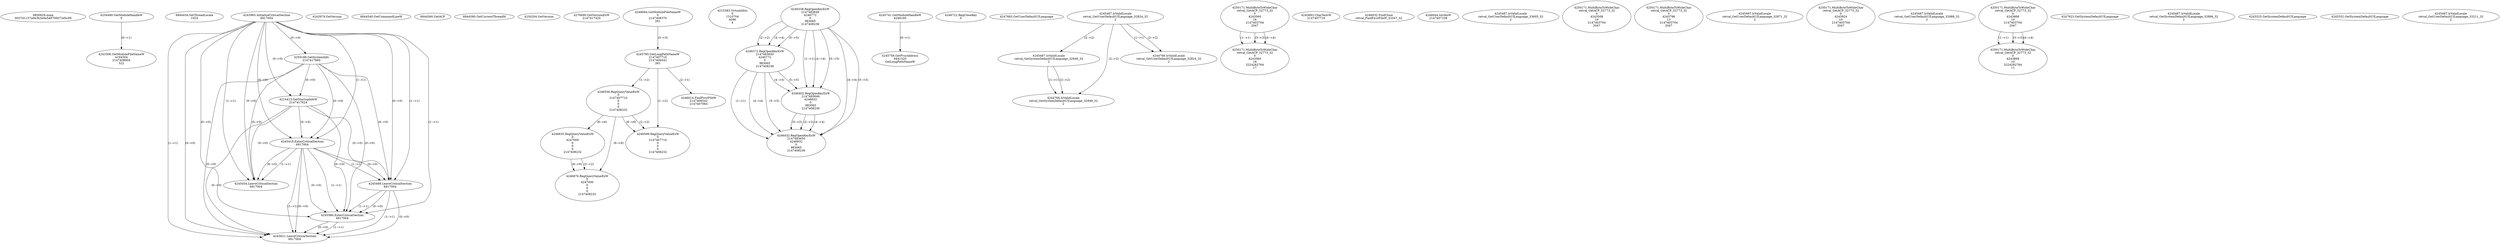// Global SCDG with merge call
digraph {
	0 [label="6850628.main
0037d1157a0e3b3a9a548706072d5c09"]
	1 [label="4254480.GetModuleHandleW
0"]
	2 [label="6844434.SetThreadLocale
1024"]
	3 [label="4243965.InitializeCriticalSection
6917004"]
	4 [label="4243979.GetVersion
"]
	5 [label="4250188.GetSystemInfo
2147417660"]
	3 -> 5 [label="(0-->0)"]
	6 [label="6844540.GetCommandLineW
"]
	7 [label="4214413.GetStartupInfoW
2147417624"]
	3 -> 7 [label="(0-->0)"]
	5 -> 7 [label="(0-->0)"]
	8 [label="6844560.GetACP
"]
	9 [label="6844580.GetCurrentThreadId
"]
	10 [label="4250204.GetVersion
"]
	11 [label="4276690.GetVersionExW
2147417420"]
	12 [label="4243306.GetModuleFileNameW
4194304
2147408904
522"]
	1 -> 12 [label="(0-->1)"]
	13 [label="4248064.GetModuleFileNameW
0
2147408370
261"]
	14 [label="4215383.VirtualAlloc
0
1310704
4096
4"]
	15 [label="4246338.RegOpenKeyExW
2147483649
4246772
0
983065
2147408236"]
	16 [label="4245741.GetModuleHandleW
4246160"]
	17 [label="4245758.GetProcAddress
9441320
GetLongPathNameW"]
	16 -> 17 [label="(0-->1)"]
	18 [label="4245785.GetLongPathNameW
2147407710
2147406542
261"]
	13 -> 18 [label="(3-->3)"]
	19 [label="4246556.RegQueryValueExW
0
2147407710
0
0
0
2147408232"]
	18 -> 19 [label="(1-->2)"]
	20 [label="4246599.RegQueryValueExW
0
2147407710
0
0
0
2147408232"]
	18 -> 20 [label="(1-->2)"]
	19 -> 20 [label="(2-->2)"]
	19 -> 20 [label="(6-->6)"]
	21 [label="4246722.RegCloseKey
0"]
	22 [label="4247883.GetUserDefaultUILanguage
"]
	23 [label="4245418.EnterCriticalSection
6917004"]
	3 -> 23 [label="(1-->1)"]
	3 -> 23 [label="(0-->0)"]
	5 -> 23 [label="(0-->0)"]
	7 -> 23 [label="(0-->0)"]
	24 [label="4245469.LeaveCriticalSection
6917004"]
	3 -> 24 [label="(1-->1)"]
	23 -> 24 [label="(1-->1)"]
	3 -> 24 [label="(0-->0)"]
	5 -> 24 [label="(0-->0)"]
	7 -> 24 [label="(0-->0)"]
	23 -> 24 [label="(0-->0)"]
	25 [label="4245487.IsValidLocale
retval_GetUserDefaultUILanguage_32824_32
2"]
	26 [label="4250171.MultiByteToWideChar
retval_GetACP_32773_32
0
4243560
16
2147403704
2047"]
	27 [label="4250171.MultiByteToWideChar
retval_GetACP_32773_32
0
4243560
16
3224282764
17"]
	26 -> 27 [label="(1-->1)"]
	26 -> 27 [label="(3-->3)"]
	26 -> 27 [label="(4-->4)"]
	28 [label="4246372.RegOpenKeyExW
2147483650
4246772
0
983065
2147408236"]
	15 -> 28 [label="(2-->2)"]
	15 -> 28 [label="(4-->4)"]
	15 -> 28 [label="(5-->5)"]
	29 [label="4246402.RegOpenKeyExW
2147483649
4246832
0
983065
2147408236"]
	15 -> 29 [label="(1-->1)"]
	15 -> 29 [label="(4-->4)"]
	28 -> 29 [label="(4-->4)"]
	15 -> 29 [label="(5-->5)"]
	28 -> 29 [label="(5-->5)"]
	30 [label="4246432.RegOpenKeyExW
2147483650
4246832
0
983065
2147408236"]
	28 -> 30 [label="(1-->1)"]
	29 -> 30 [label="(2-->2)"]
	15 -> 30 [label="(4-->4)"]
	28 -> 30 [label="(4-->4)"]
	29 -> 30 [label="(4-->4)"]
	15 -> 30 [label="(5-->5)"]
	28 -> 30 [label="(5-->5)"]
	29 -> 30 [label="(5-->5)"]
	31 [label="4245683.CharNextW
2147407716"]
	32 [label="4246014.FindFirstFileW
2147406542
2147407064"]
	18 -> 32 [label="(2-->1)"]
	33 [label="4246032.FindClose
retval_FindFirstFileW_33347_32"]
	34 [label="4246044.lstrlenW
2147407108"]
	35 [label="4245487.IsValidLocale
retval_GetUserDefaultUILanguage_33605_32
2"]
	36 [label="4250171.MultiByteToWideChar
retval_GetACP_32773_32
0
4243508
10
2147403704
2047"]
	37 [label="4250171.MultiByteToWideChar
retval_GetACP_32773_32
0
4243796
13
2147403704
2047"]
	38 [label="4246635.RegQueryValueExW
0
4247000
0
0
0
2147408232"]
	19 -> 38 [label="(6-->6)"]
	39 [label="4246676.RegQueryValueExW
0
4247000
0
0
0
2147408232"]
	38 -> 39 [label="(2-->2)"]
	19 -> 39 [label="(6-->6)"]
	38 -> 39 [label="(6-->6)"]
	40 [label="4245487.IsValidLocale
retval_GetUserDefaultUILanguage_32971_32
2"]
	41 [label="4250171.MultiByteToWideChar
retval_GetACP_32773_32
0
4243924
10
2147403704
2047"]
	42 [label="4245487.IsValidLocale
retval_GetUserDefaultUILanguage_32988_32
2"]
	43 [label="4250171.MultiByteToWideChar
retval_GetACP_32773_32
0
4243868
10
2147403704
2047"]
	44 [label="4250171.MultiByteToWideChar
retval_GetACP_32773_32
0
4243868
10
3224282764
11"]
	43 -> 44 [label="(1-->1)"]
	43 -> 44 [label="(3-->3)"]
	43 -> 44 [label="(4-->4)"]
	45 [label="4245454.LeaveCriticalSection
6917004"]
	3 -> 45 [label="(1-->1)"]
	23 -> 45 [label="(1-->1)"]
	3 -> 45 [label="(0-->0)"]
	5 -> 45 [label="(0-->0)"]
	7 -> 45 [label="(0-->0)"]
	23 -> 45 [label="(0-->0)"]
	46 [label="4247923.GetSystemDefaultUILanguage
"]
	47 [label="4245487.IsValidLocale
retval_GetSystemDefaultUILanguage_32896_32
2"]
	48 [label="4245580.EnterCriticalSection
6917004"]
	3 -> 48 [label="(1-->1)"]
	23 -> 48 [label="(1-->1)"]
	24 -> 48 [label="(1-->1)"]
	3 -> 48 [label="(0-->0)"]
	5 -> 48 [label="(0-->0)"]
	7 -> 48 [label="(0-->0)"]
	23 -> 48 [label="(0-->0)"]
	24 -> 48 [label="(0-->0)"]
	49 [label="4245621.LeaveCriticalSection
6917004"]
	3 -> 49 [label="(1-->1)"]
	23 -> 49 [label="(1-->1)"]
	24 -> 49 [label="(1-->1)"]
	48 -> 49 [label="(1-->1)"]
	3 -> 49 [label="(0-->0)"]
	5 -> 49 [label="(0-->0)"]
	7 -> 49 [label="(0-->0)"]
	23 -> 49 [label="(0-->0)"]
	24 -> 49 [label="(0-->0)"]
	48 -> 49 [label="(0-->0)"]
	50 [label="4245487.IsValidLocale
retval_GetSystemDefaultUILanguage_32949_32
2"]
	25 -> 50 [label="(2-->2)"]
	51 [label="4244766.IsValidLocale
retval_GetSystemDefaultUILanguage_32949_32
2"]
	50 -> 51 [label="(1-->1)"]
	25 -> 51 [label="(2-->2)"]
	50 -> 51 [label="(2-->2)"]
	52 [label="4245525.GetSystemDefaultUILanguage
"]
	53 [label="4245552.GetSystemDefaultUILanguage
"]
	54 [label="4244766.IsValidLocale
retval_GetUserDefaultUILanguage_32824_32
2"]
	25 -> 54 [label="(1-->1)"]
	25 -> 54 [label="(2-->2)"]
	55 [label="4245487.IsValidLocale
retval_GetUserDefaultUILanguage_33211_32
2"]
}
